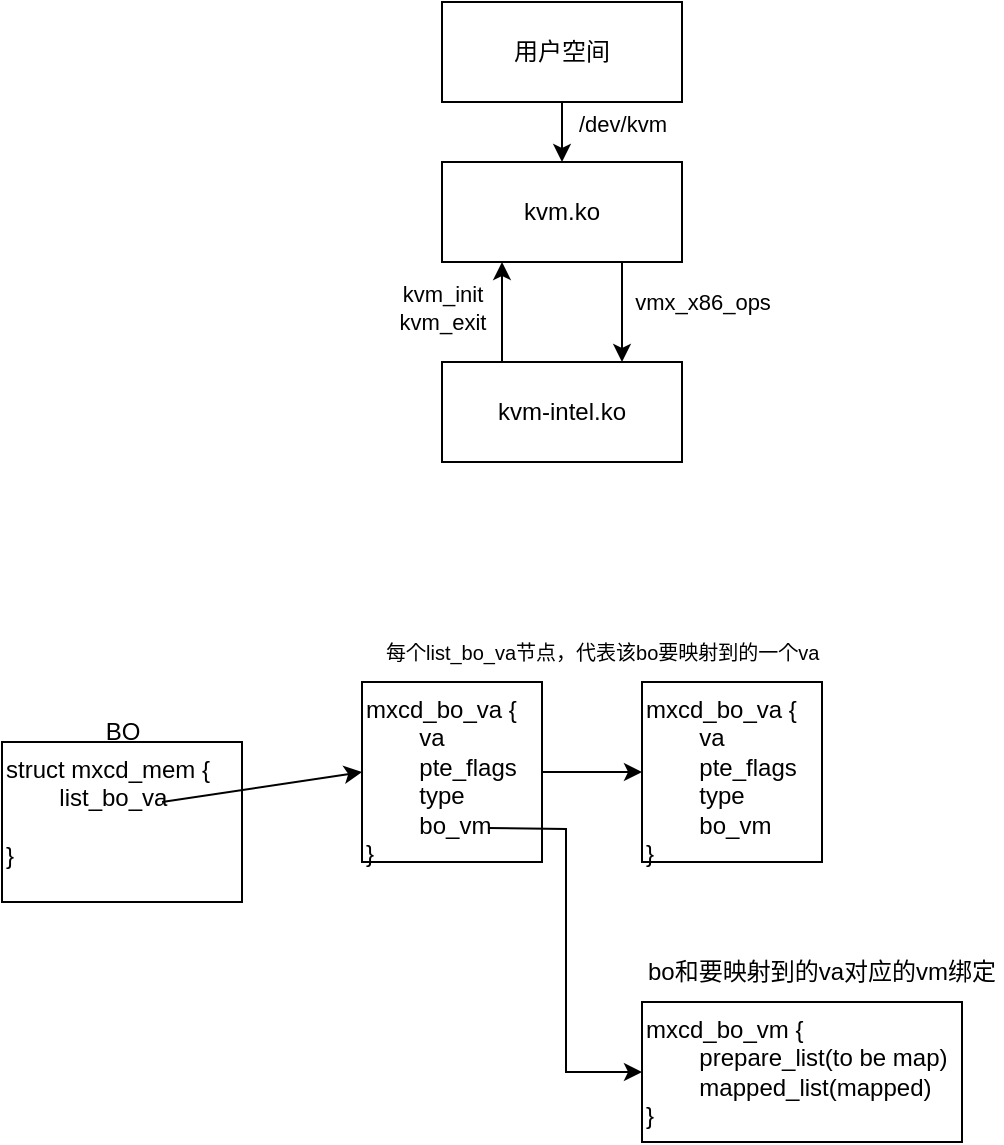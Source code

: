 <mxfile version="26.2.13">
  <diagram name="第 1 页" id="-IWms8OAoOXSx69WmoF2">
    <mxGraphModel dx="648" dy="948" grid="1" gridSize="10" guides="1" tooltips="1" connect="1" arrows="1" fold="1" page="1" pageScale="1" pageWidth="827" pageHeight="1169" math="0" shadow="0">
      <root>
        <mxCell id="0" />
        <mxCell id="1" parent="0" />
        <mxCell id="rR5EofyFPW8heq7qPvs--8" style="edgeStyle=orthogonalEdgeStyle;rounded=0;orthogonalLoop=1;jettySize=auto;html=1;exitX=0.5;exitY=1;exitDx=0;exitDy=0;entryX=0.5;entryY=0;entryDx=0;entryDy=0;" edge="1" parent="1" source="rR5EofyFPW8heq7qPvs--1" target="rR5EofyFPW8heq7qPvs--2">
          <mxGeometry relative="1" as="geometry" />
        </mxCell>
        <mxCell id="rR5EofyFPW8heq7qPvs--9" value="/dev/kvm" style="edgeLabel;html=1;align=center;verticalAlign=middle;resizable=0;points=[];" vertex="1" connectable="0" parent="rR5EofyFPW8heq7qPvs--8">
          <mxGeometry x="-0.253" y="1" relative="1" as="geometry">
            <mxPoint x="29" as="offset" />
          </mxGeometry>
        </mxCell>
        <mxCell id="rR5EofyFPW8heq7qPvs--1" value="用户空间" style="rounded=0;whiteSpace=wrap;html=1;" vertex="1" parent="1">
          <mxGeometry x="360" y="520" width="120" height="50" as="geometry" />
        </mxCell>
        <mxCell id="rR5EofyFPW8heq7qPvs--5" style="edgeStyle=orthogonalEdgeStyle;rounded=0;orthogonalLoop=1;jettySize=auto;html=1;exitX=0.75;exitY=1;exitDx=0;exitDy=0;entryX=0.75;entryY=0;entryDx=0;entryDy=0;" edge="1" parent="1" source="rR5EofyFPW8heq7qPvs--2" target="rR5EofyFPW8heq7qPvs--3">
          <mxGeometry relative="1" as="geometry" />
        </mxCell>
        <mxCell id="rR5EofyFPW8heq7qPvs--6" value="vmx_x86_ops" style="edgeLabel;html=1;align=center;verticalAlign=middle;resizable=0;points=[];" vertex="1" connectable="0" parent="rR5EofyFPW8heq7qPvs--5">
          <mxGeometry x="-0.216" y="2" relative="1" as="geometry">
            <mxPoint x="38" as="offset" />
          </mxGeometry>
        </mxCell>
        <mxCell id="rR5EofyFPW8heq7qPvs--2" value="kvm.ko" style="rounded=0;whiteSpace=wrap;html=1;" vertex="1" parent="1">
          <mxGeometry x="360" y="600" width="120" height="50" as="geometry" />
        </mxCell>
        <mxCell id="rR5EofyFPW8heq7qPvs--3" value="kvm-intel.ko" style="rounded=0;whiteSpace=wrap;html=1;" vertex="1" parent="1">
          <mxGeometry x="360" y="700" width="120" height="50" as="geometry" />
        </mxCell>
        <mxCell id="rR5EofyFPW8heq7qPvs--4" value="" style="endArrow=classic;html=1;rounded=0;exitX=0.25;exitY=0;exitDx=0;exitDy=0;entryX=0.25;entryY=1;entryDx=0;entryDy=0;" edge="1" parent="1" source="rR5EofyFPW8heq7qPvs--3" target="rR5EofyFPW8heq7qPvs--2">
          <mxGeometry width="50" height="50" relative="1" as="geometry">
            <mxPoint x="390" y="670" as="sourcePoint" />
            <mxPoint x="440" y="620" as="targetPoint" />
          </mxGeometry>
        </mxCell>
        <mxCell id="rR5EofyFPW8heq7qPvs--7" value="kvm_init&lt;div&gt;kvm_exit&lt;/div&gt;" style="edgeLabel;html=1;align=center;verticalAlign=middle;resizable=0;points=[];" vertex="1" connectable="0" parent="rR5EofyFPW8heq7qPvs--4">
          <mxGeometry x="0.104" y="1" relative="1" as="geometry">
            <mxPoint x="-29" as="offset" />
          </mxGeometry>
        </mxCell>
        <mxCell id="rR5EofyFPW8heq7qPvs--10" value="&lt;div&gt;struct mxcd_mem {&lt;/div&gt;&lt;div&gt;&lt;span style=&quot;white-space: pre;&quot;&gt;&#x9;&lt;/span&gt;list_bo_va&lt;br&gt;&lt;/div&gt;&lt;div&gt;&lt;br&gt;&lt;/div&gt;&lt;div&gt;}&lt;/div&gt;" style="rounded=0;whiteSpace=wrap;html=1;align=left;verticalAlign=top;" vertex="1" parent="1">
          <mxGeometry x="140" y="890" width="120" height="80" as="geometry" />
        </mxCell>
        <mxCell id="rR5EofyFPW8heq7qPvs--11" value="BO" style="text;html=1;align=center;verticalAlign=middle;resizable=0;points=[];autosize=1;strokeColor=none;fillColor=none;" vertex="1" parent="1">
          <mxGeometry x="180" y="870" width="40" height="30" as="geometry" />
        </mxCell>
        <mxCell id="rR5EofyFPW8heq7qPvs--16" style="edgeStyle=orthogonalEdgeStyle;rounded=0;orthogonalLoop=1;jettySize=auto;html=1;entryX=0;entryY=0.5;entryDx=0;entryDy=0;" edge="1" parent="1" source="rR5EofyFPW8heq7qPvs--12" target="rR5EofyFPW8heq7qPvs--15">
          <mxGeometry relative="1" as="geometry" />
        </mxCell>
        <mxCell id="rR5EofyFPW8heq7qPvs--12" value="mxcd_bo_va {&lt;div&gt;&lt;span style=&quot;white-space: pre;&quot;&gt;&#x9;&lt;/span&gt;va&lt;br&gt;&lt;/div&gt;&lt;div&gt;&lt;span style=&quot;white-space: pre;&quot;&gt;&#x9;&lt;/span&gt;pte_flags&lt;/div&gt;&lt;div&gt;&lt;span style=&quot;white-space: pre;&quot;&gt;&#x9;&lt;/span&gt;type&lt;/div&gt;&lt;div&gt;&lt;span style=&quot;white-space: pre;&quot;&gt;&#x9;&lt;/span&gt;bo_vm&lt;br&gt;&lt;/div&gt;&lt;div&gt;}&lt;/div&gt;" style="rounded=0;whiteSpace=wrap;html=1;align=left;verticalAlign=top;" vertex="1" parent="1">
          <mxGeometry x="320" y="860" width="90" height="90" as="geometry" />
        </mxCell>
        <mxCell id="rR5EofyFPW8heq7qPvs--15" value="mxcd_bo_va {&lt;div&gt;&lt;span style=&quot;white-space: pre;&quot;&gt;&#x9;&lt;/span&gt;va&lt;br&gt;&lt;/div&gt;&lt;div&gt;&lt;span style=&quot;white-space: pre;&quot;&gt;&#x9;&lt;/span&gt;pte_flags&lt;/div&gt;&lt;div&gt;&lt;span style=&quot;white-space: pre;&quot;&gt;&#x9;&lt;/span&gt;type&lt;br&gt;&lt;/div&gt;&lt;div&gt;&lt;span style=&quot;white-space: pre;&quot;&gt;&#x9;&lt;/span&gt;bo_vm&lt;br&gt;&lt;/div&gt;&lt;div&gt;}&lt;/div&gt;" style="rounded=0;whiteSpace=wrap;html=1;align=left;verticalAlign=top;" vertex="1" parent="1">
          <mxGeometry x="460" y="860" width="90" height="90" as="geometry" />
        </mxCell>
        <mxCell id="rR5EofyFPW8heq7qPvs--18" value="" style="endArrow=classic;html=1;rounded=0;entryX=0;entryY=0.5;entryDx=0;entryDy=0;exitX=0.667;exitY=0.375;exitDx=0;exitDy=0;exitPerimeter=0;" edge="1" parent="1" source="rR5EofyFPW8heq7qPvs--10" target="rR5EofyFPW8heq7qPvs--12">
          <mxGeometry width="50" height="50" relative="1" as="geometry">
            <mxPoint x="290" y="770" as="sourcePoint" />
            <mxPoint x="290" y="920" as="targetPoint" />
          </mxGeometry>
        </mxCell>
        <mxCell id="rR5EofyFPW8heq7qPvs--19" value="每个list_bo_va节点，代表该bo要映射到的一个va" style="text;html=1;align=left;verticalAlign=middle;whiteSpace=wrap;rounded=0;fontSize=10;" vertex="1" parent="1">
          <mxGeometry x="330" y="830" width="220" height="30" as="geometry" />
        </mxCell>
        <mxCell id="rR5EofyFPW8heq7qPvs--20" value="mxcd_bo_vm {&lt;div&gt;&lt;span style=&quot;white-space: pre;&quot;&gt;&#x9;&lt;/span&gt;prepare_list(to be map)&lt;br&gt;&lt;/div&gt;&lt;div&gt;&lt;span style=&quot;white-space: pre;&quot;&gt;&#x9;&lt;/span&gt;mapped_list(mapped)&lt;br&gt;&lt;/div&gt;&lt;div&gt;}&lt;/div&gt;" style="rounded=0;whiteSpace=wrap;html=1;align=left;verticalAlign=top;" vertex="1" parent="1">
          <mxGeometry x="460" y="1020" width="160" height="70" as="geometry" />
        </mxCell>
        <mxCell id="rR5EofyFPW8heq7qPvs--24" style="edgeStyle=orthogonalEdgeStyle;rounded=0;orthogonalLoop=1;jettySize=auto;html=1;exitX=0.667;exitY=0.778;exitDx=0;exitDy=0;entryX=0;entryY=0.5;entryDx=0;entryDy=0;exitPerimeter=0;" edge="1" parent="1" target="rR5EofyFPW8heq7qPvs--20">
          <mxGeometry relative="1" as="geometry">
            <mxPoint x="383.03" y="933.02" as="sourcePoint" />
            <mxPoint x="453" y="1048" as="targetPoint" />
          </mxGeometry>
        </mxCell>
        <mxCell id="rR5EofyFPW8heq7qPvs--25" value="bo和要映射到的va对应的vm绑定" style="text;html=1;align=center;verticalAlign=middle;whiteSpace=wrap;rounded=0;" vertex="1" parent="1">
          <mxGeometry x="460" y="990" width="180" height="30" as="geometry" />
        </mxCell>
      </root>
    </mxGraphModel>
  </diagram>
</mxfile>
